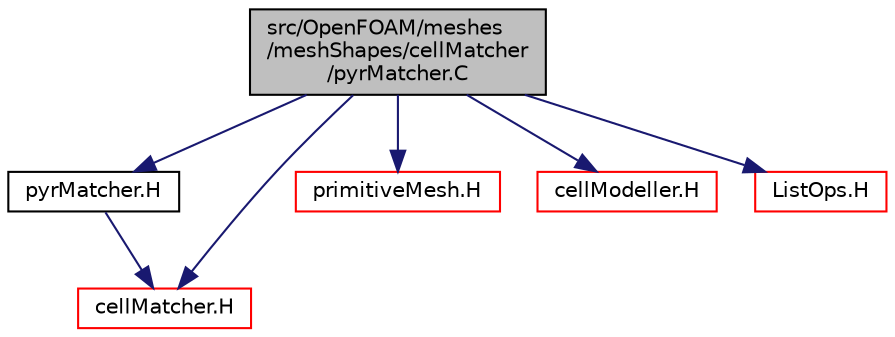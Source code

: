 digraph "src/OpenFOAM/meshes/meshShapes/cellMatcher/pyrMatcher.C"
{
  bgcolor="transparent";
  edge [fontname="Helvetica",fontsize="10",labelfontname="Helvetica",labelfontsize="10"];
  node [fontname="Helvetica",fontsize="10",shape=record];
  Node1 [label="src/OpenFOAM/meshes\l/meshShapes/cellMatcher\l/pyrMatcher.C",height=0.2,width=0.4,color="black", fillcolor="grey75", style="filled", fontcolor="black"];
  Node1 -> Node2 [color="midnightblue",fontsize="10",style="solid",fontname="Helvetica"];
  Node2 [label="pyrMatcher.H",height=0.2,width=0.4,color="black",URL="$a08691.html"];
  Node2 -> Node3 [color="midnightblue",fontsize="10",style="solid",fontname="Helvetica"];
  Node3 [label="cellMatcher.H",height=0.2,width=0.4,color="red",URL="$a08682.html"];
  Node1 -> Node3 [color="midnightblue",fontsize="10",style="solid",fontname="Helvetica"];
  Node1 -> Node4 [color="midnightblue",fontsize="10",style="solid",fontname="Helvetica"];
  Node4 [label="primitiveMesh.H",height=0.2,width=0.4,color="red",URL="$a08911.html"];
  Node1 -> Node5 [color="midnightblue",fontsize="10",style="solid",fontname="Helvetica"];
  Node5 [label="cellModeller.H",height=0.2,width=0.4,color="red",URL="$a08703.html"];
  Node1 -> Node6 [color="midnightblue",fontsize="10",style="solid",fontname="Helvetica"];
  Node6 [label="ListOps.H",height=0.2,width=0.4,color="red",URL="$a07826.html",tooltip="Various functions to operate on Lists. "];
}
